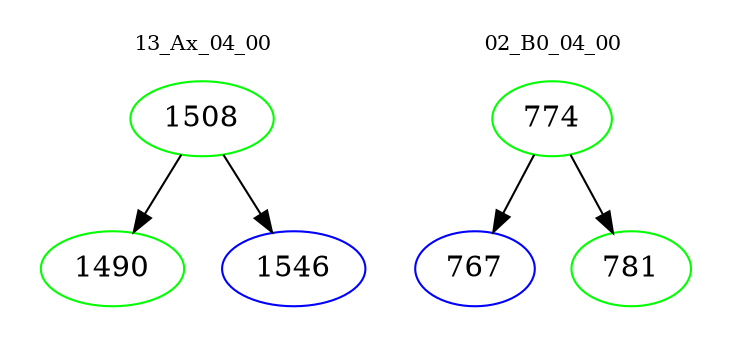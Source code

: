 digraph{
subgraph cluster_0 {
color = white
label = "13_Ax_04_00";
fontsize=10;
T0_1508 [label="1508", color="green"]
T0_1508 -> T0_1490 [color="black"]
T0_1490 [label="1490", color="green"]
T0_1508 -> T0_1546 [color="black"]
T0_1546 [label="1546", color="blue"]
}
subgraph cluster_1 {
color = white
label = "02_B0_04_00";
fontsize=10;
T1_774 [label="774", color="green"]
T1_774 -> T1_767 [color="black"]
T1_767 [label="767", color="blue"]
T1_774 -> T1_781 [color="black"]
T1_781 [label="781", color="green"]
}
}
